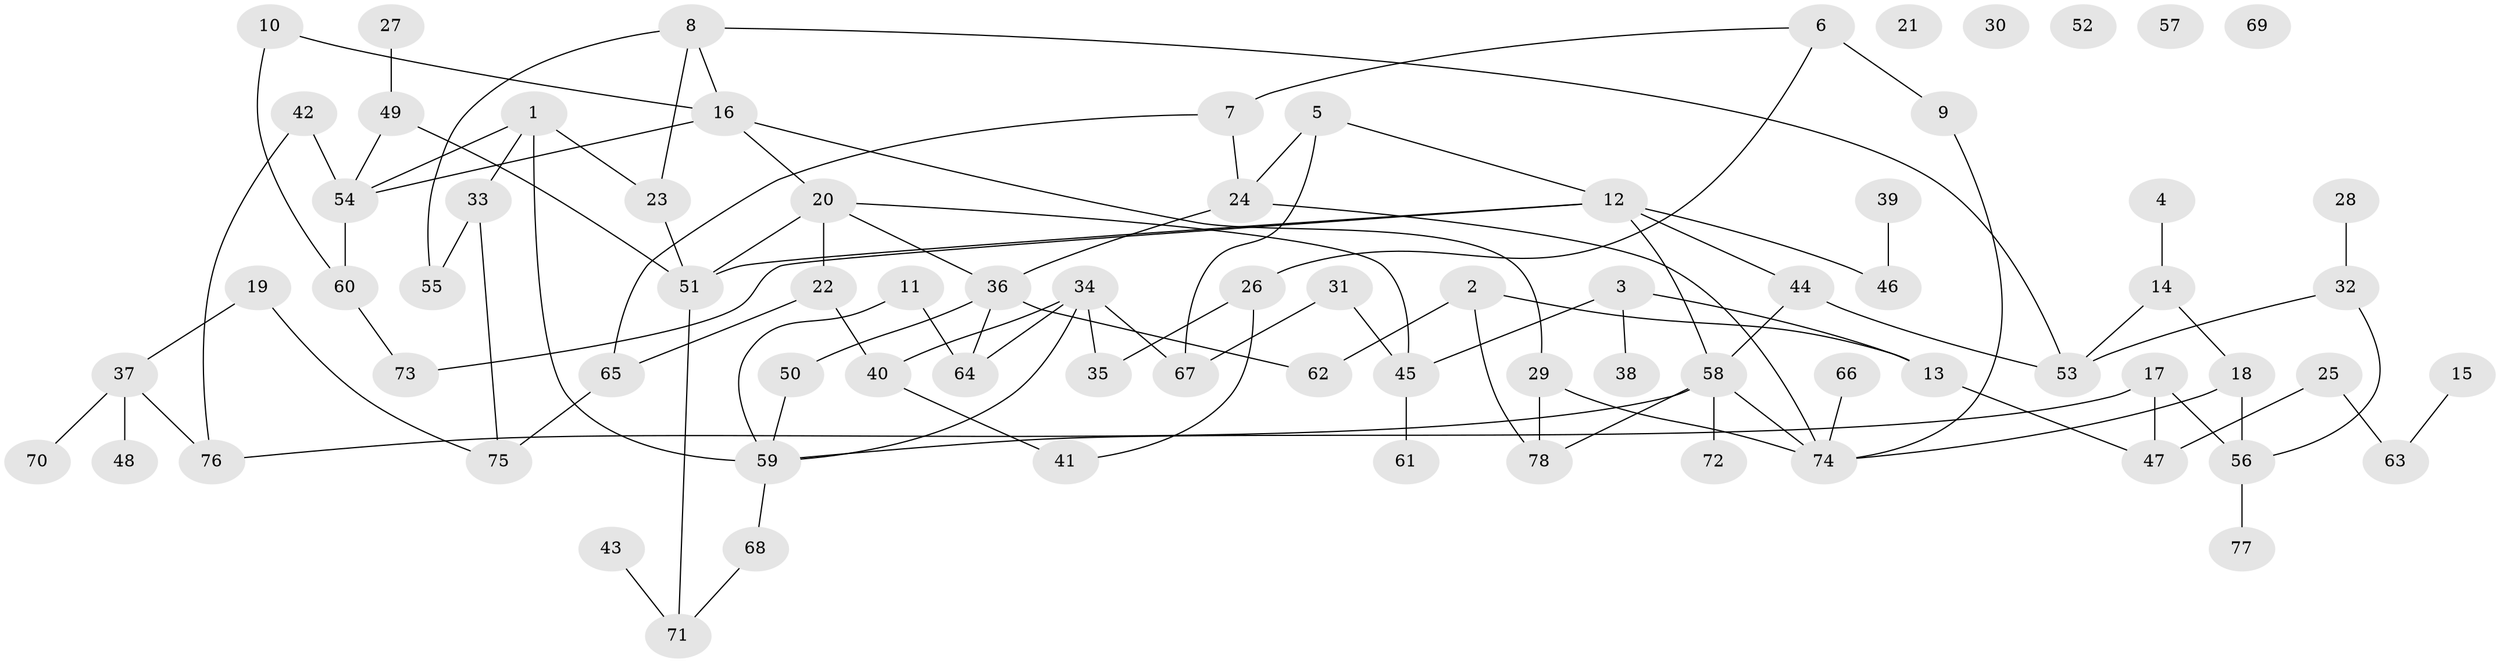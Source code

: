 // coarse degree distribution, {7: 0.021739130434782608, 3: 0.1956521739130435, 6: 0.08695652173913043, 1: 0.17391304347826086, 4: 0.15217391304347827, 12: 0.021739130434782608, 2: 0.17391304347826086, 8: 0.021739130434782608, 0: 0.10869565217391304, 5: 0.043478260869565216}
// Generated by graph-tools (version 1.1) at 2025/16/03/04/25 18:16:37]
// undirected, 78 vertices, 104 edges
graph export_dot {
graph [start="1"]
  node [color=gray90,style=filled];
  1;
  2;
  3;
  4;
  5;
  6;
  7;
  8;
  9;
  10;
  11;
  12;
  13;
  14;
  15;
  16;
  17;
  18;
  19;
  20;
  21;
  22;
  23;
  24;
  25;
  26;
  27;
  28;
  29;
  30;
  31;
  32;
  33;
  34;
  35;
  36;
  37;
  38;
  39;
  40;
  41;
  42;
  43;
  44;
  45;
  46;
  47;
  48;
  49;
  50;
  51;
  52;
  53;
  54;
  55;
  56;
  57;
  58;
  59;
  60;
  61;
  62;
  63;
  64;
  65;
  66;
  67;
  68;
  69;
  70;
  71;
  72;
  73;
  74;
  75;
  76;
  77;
  78;
  1 -- 23;
  1 -- 33;
  1 -- 54;
  1 -- 59;
  2 -- 13;
  2 -- 62;
  2 -- 78;
  3 -- 13;
  3 -- 38;
  3 -- 45;
  4 -- 14;
  5 -- 12;
  5 -- 24;
  5 -- 67;
  6 -- 7;
  6 -- 9;
  6 -- 26;
  7 -- 24;
  7 -- 65;
  8 -- 16;
  8 -- 23;
  8 -- 53;
  8 -- 55;
  9 -- 74;
  10 -- 16;
  10 -- 60;
  11 -- 59;
  11 -- 64;
  12 -- 44;
  12 -- 46;
  12 -- 51;
  12 -- 58;
  12 -- 73;
  13 -- 47;
  14 -- 18;
  14 -- 53;
  15 -- 63;
  16 -- 20;
  16 -- 29;
  16 -- 54;
  17 -- 47;
  17 -- 56;
  17 -- 59;
  18 -- 56;
  18 -- 74;
  19 -- 37;
  19 -- 75;
  20 -- 22;
  20 -- 36;
  20 -- 45;
  20 -- 51;
  22 -- 40;
  22 -- 65;
  23 -- 51;
  24 -- 36;
  24 -- 74;
  25 -- 47;
  25 -- 63;
  26 -- 35;
  26 -- 41;
  27 -- 49;
  28 -- 32;
  29 -- 74;
  29 -- 78;
  31 -- 45;
  31 -- 67;
  32 -- 53;
  32 -- 56;
  33 -- 55;
  33 -- 75;
  34 -- 35;
  34 -- 40;
  34 -- 59;
  34 -- 64;
  34 -- 67;
  36 -- 50;
  36 -- 62;
  36 -- 64;
  37 -- 48;
  37 -- 70;
  37 -- 76;
  39 -- 46;
  40 -- 41;
  42 -- 54;
  42 -- 76;
  43 -- 71;
  44 -- 53;
  44 -- 58;
  45 -- 61;
  49 -- 51;
  49 -- 54;
  50 -- 59;
  51 -- 71;
  54 -- 60;
  56 -- 77;
  58 -- 72;
  58 -- 74;
  58 -- 76;
  58 -- 78;
  59 -- 68;
  60 -- 73;
  65 -- 75;
  66 -- 74;
  68 -- 71;
}
